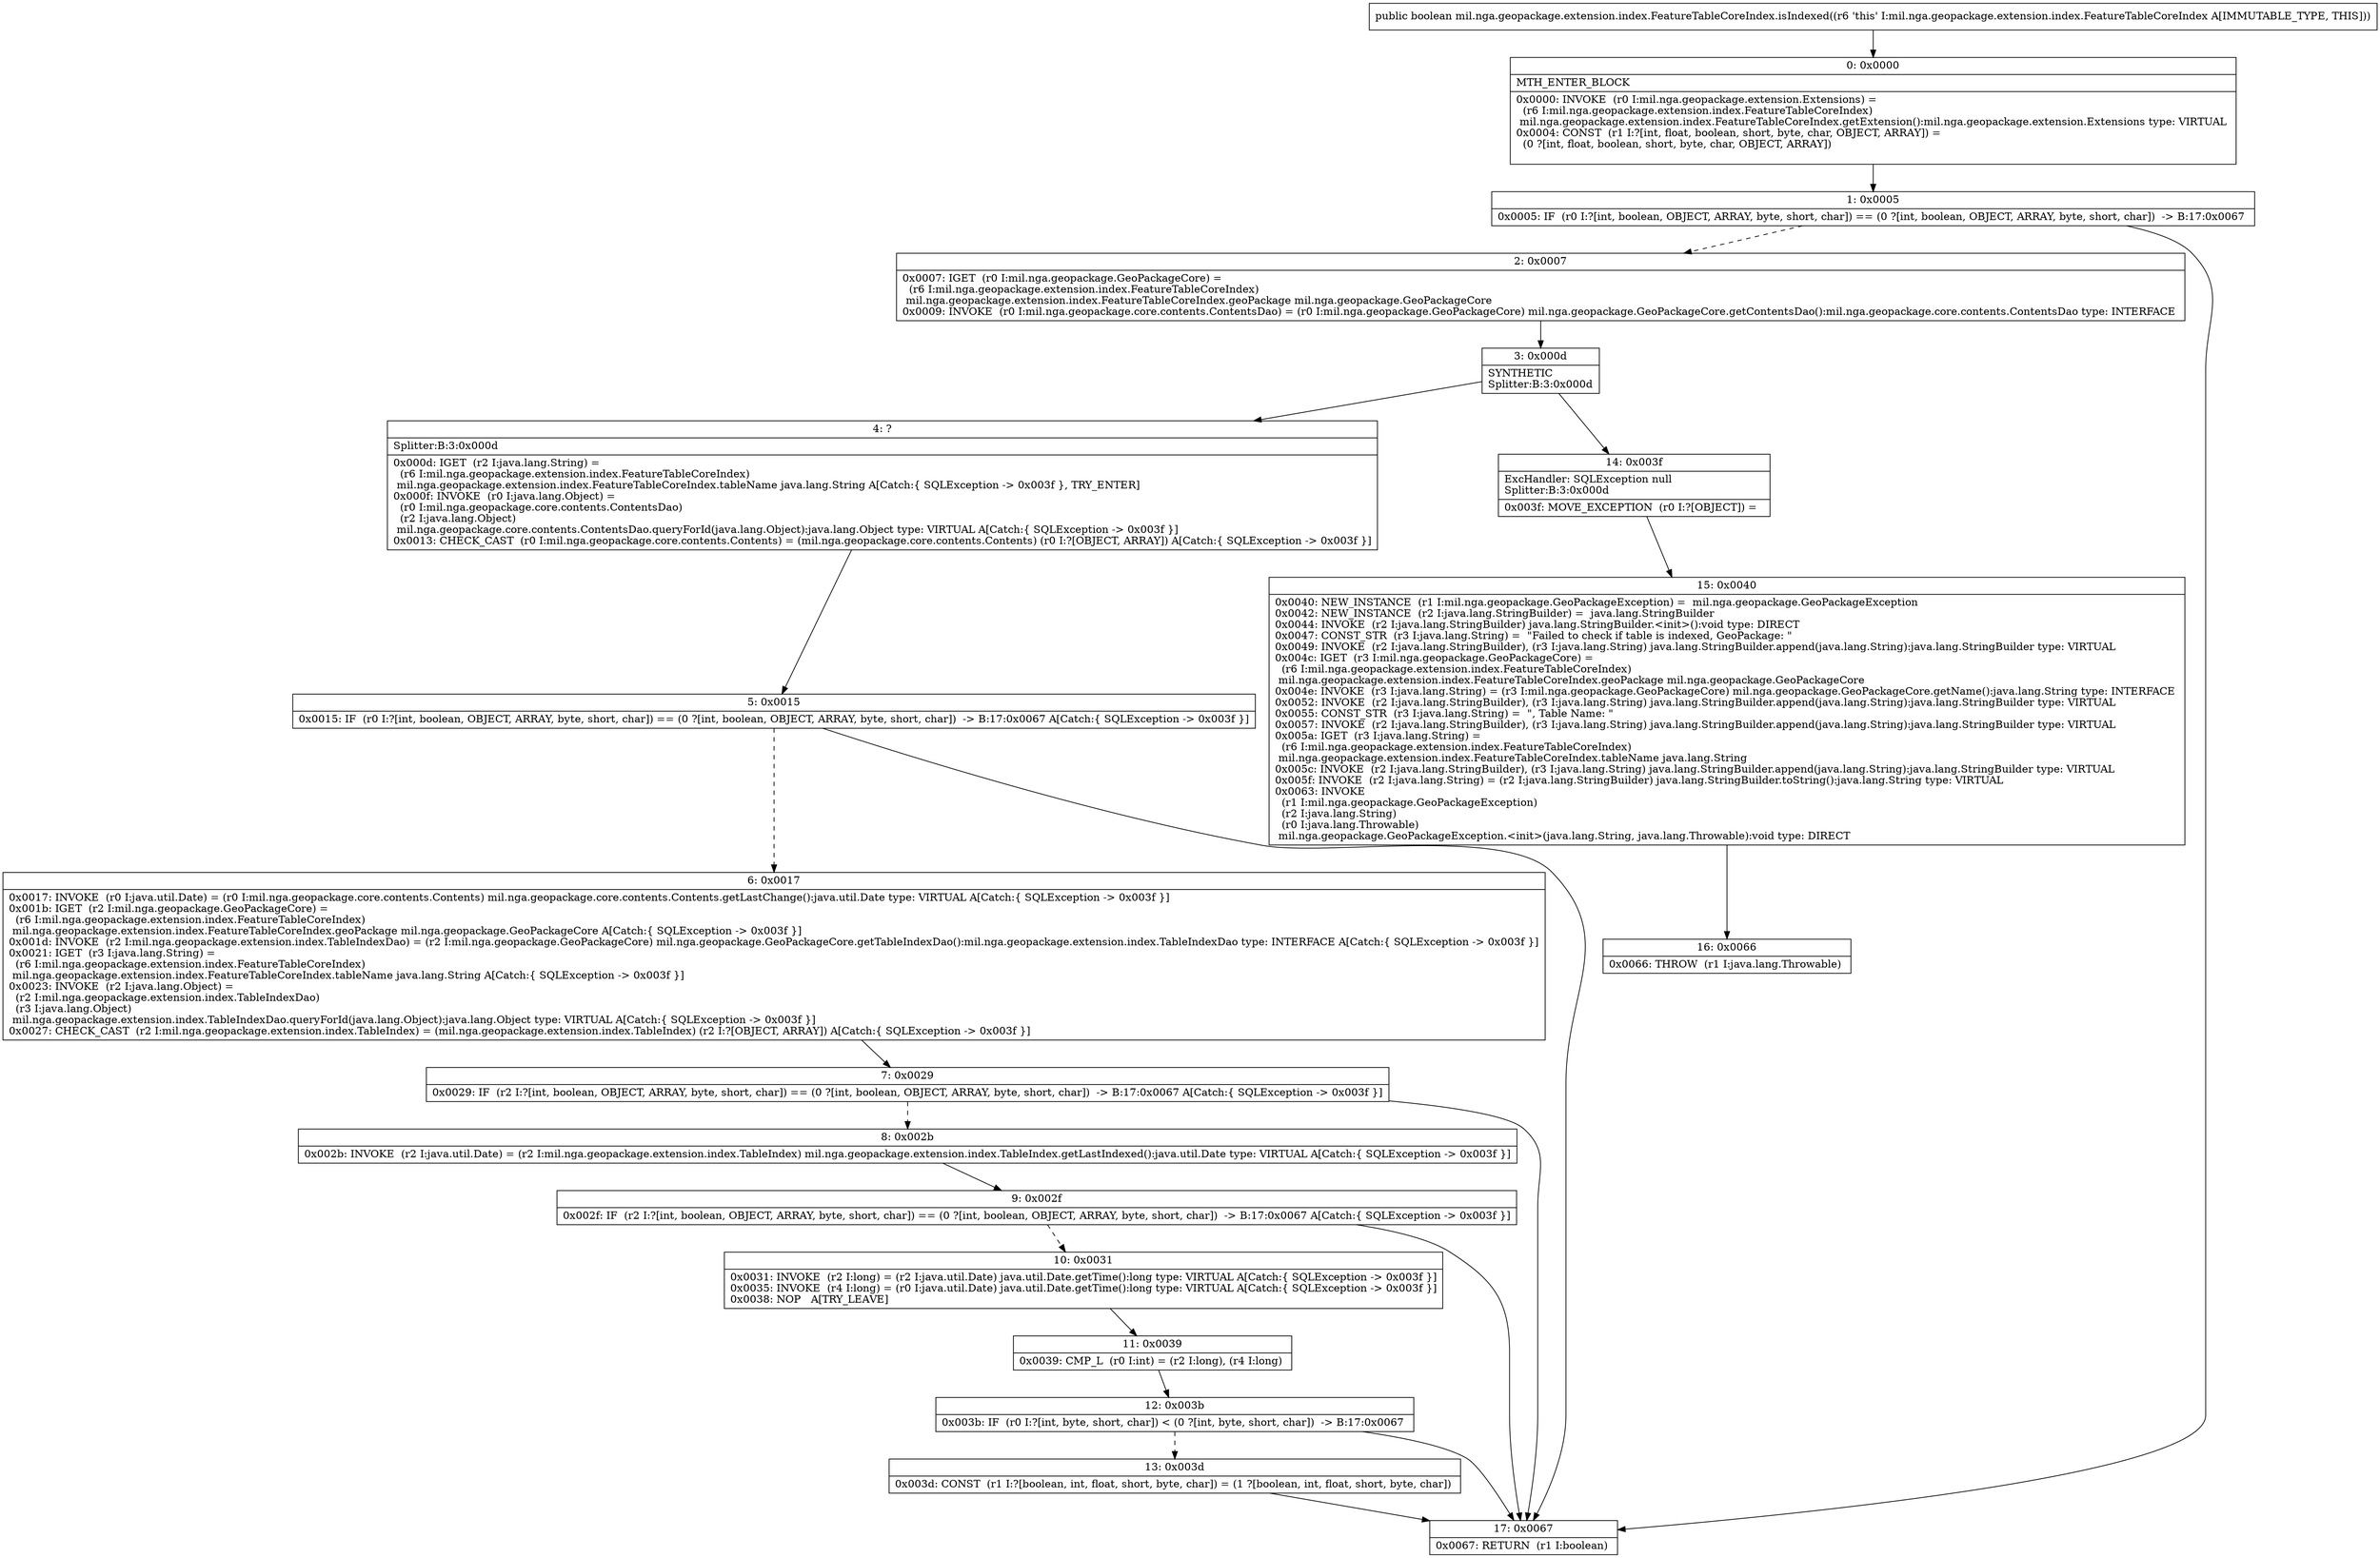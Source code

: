 digraph "CFG formil.nga.geopackage.extension.index.FeatureTableCoreIndex.isIndexed()Z" {
Node_0 [shape=record,label="{0\:\ 0x0000|MTH_ENTER_BLOCK\l|0x0000: INVOKE  (r0 I:mil.nga.geopackage.extension.Extensions) = \l  (r6 I:mil.nga.geopackage.extension.index.FeatureTableCoreIndex)\l mil.nga.geopackage.extension.index.FeatureTableCoreIndex.getExtension():mil.nga.geopackage.extension.Extensions type: VIRTUAL \l0x0004: CONST  (r1 I:?[int, float, boolean, short, byte, char, OBJECT, ARRAY]) = \l  (0 ?[int, float, boolean, short, byte, char, OBJECT, ARRAY])\l \l}"];
Node_1 [shape=record,label="{1\:\ 0x0005|0x0005: IF  (r0 I:?[int, boolean, OBJECT, ARRAY, byte, short, char]) == (0 ?[int, boolean, OBJECT, ARRAY, byte, short, char])  \-\> B:17:0x0067 \l}"];
Node_2 [shape=record,label="{2\:\ 0x0007|0x0007: IGET  (r0 I:mil.nga.geopackage.GeoPackageCore) = \l  (r6 I:mil.nga.geopackage.extension.index.FeatureTableCoreIndex)\l mil.nga.geopackage.extension.index.FeatureTableCoreIndex.geoPackage mil.nga.geopackage.GeoPackageCore \l0x0009: INVOKE  (r0 I:mil.nga.geopackage.core.contents.ContentsDao) = (r0 I:mil.nga.geopackage.GeoPackageCore) mil.nga.geopackage.GeoPackageCore.getContentsDao():mil.nga.geopackage.core.contents.ContentsDao type: INTERFACE \l}"];
Node_3 [shape=record,label="{3\:\ 0x000d|SYNTHETIC\lSplitter:B:3:0x000d\l}"];
Node_4 [shape=record,label="{4\:\ ?|Splitter:B:3:0x000d\l|0x000d: IGET  (r2 I:java.lang.String) = \l  (r6 I:mil.nga.geopackage.extension.index.FeatureTableCoreIndex)\l mil.nga.geopackage.extension.index.FeatureTableCoreIndex.tableName java.lang.String A[Catch:\{ SQLException \-\> 0x003f \}, TRY_ENTER]\l0x000f: INVOKE  (r0 I:java.lang.Object) = \l  (r0 I:mil.nga.geopackage.core.contents.ContentsDao)\l  (r2 I:java.lang.Object)\l mil.nga.geopackage.core.contents.ContentsDao.queryForId(java.lang.Object):java.lang.Object type: VIRTUAL A[Catch:\{ SQLException \-\> 0x003f \}]\l0x0013: CHECK_CAST  (r0 I:mil.nga.geopackage.core.contents.Contents) = (mil.nga.geopackage.core.contents.Contents) (r0 I:?[OBJECT, ARRAY]) A[Catch:\{ SQLException \-\> 0x003f \}]\l}"];
Node_5 [shape=record,label="{5\:\ 0x0015|0x0015: IF  (r0 I:?[int, boolean, OBJECT, ARRAY, byte, short, char]) == (0 ?[int, boolean, OBJECT, ARRAY, byte, short, char])  \-\> B:17:0x0067 A[Catch:\{ SQLException \-\> 0x003f \}]\l}"];
Node_6 [shape=record,label="{6\:\ 0x0017|0x0017: INVOKE  (r0 I:java.util.Date) = (r0 I:mil.nga.geopackage.core.contents.Contents) mil.nga.geopackage.core.contents.Contents.getLastChange():java.util.Date type: VIRTUAL A[Catch:\{ SQLException \-\> 0x003f \}]\l0x001b: IGET  (r2 I:mil.nga.geopackage.GeoPackageCore) = \l  (r6 I:mil.nga.geopackage.extension.index.FeatureTableCoreIndex)\l mil.nga.geopackage.extension.index.FeatureTableCoreIndex.geoPackage mil.nga.geopackage.GeoPackageCore A[Catch:\{ SQLException \-\> 0x003f \}]\l0x001d: INVOKE  (r2 I:mil.nga.geopackage.extension.index.TableIndexDao) = (r2 I:mil.nga.geopackage.GeoPackageCore) mil.nga.geopackage.GeoPackageCore.getTableIndexDao():mil.nga.geopackage.extension.index.TableIndexDao type: INTERFACE A[Catch:\{ SQLException \-\> 0x003f \}]\l0x0021: IGET  (r3 I:java.lang.String) = \l  (r6 I:mil.nga.geopackage.extension.index.FeatureTableCoreIndex)\l mil.nga.geopackage.extension.index.FeatureTableCoreIndex.tableName java.lang.String A[Catch:\{ SQLException \-\> 0x003f \}]\l0x0023: INVOKE  (r2 I:java.lang.Object) = \l  (r2 I:mil.nga.geopackage.extension.index.TableIndexDao)\l  (r3 I:java.lang.Object)\l mil.nga.geopackage.extension.index.TableIndexDao.queryForId(java.lang.Object):java.lang.Object type: VIRTUAL A[Catch:\{ SQLException \-\> 0x003f \}]\l0x0027: CHECK_CAST  (r2 I:mil.nga.geopackage.extension.index.TableIndex) = (mil.nga.geopackage.extension.index.TableIndex) (r2 I:?[OBJECT, ARRAY]) A[Catch:\{ SQLException \-\> 0x003f \}]\l}"];
Node_7 [shape=record,label="{7\:\ 0x0029|0x0029: IF  (r2 I:?[int, boolean, OBJECT, ARRAY, byte, short, char]) == (0 ?[int, boolean, OBJECT, ARRAY, byte, short, char])  \-\> B:17:0x0067 A[Catch:\{ SQLException \-\> 0x003f \}]\l}"];
Node_8 [shape=record,label="{8\:\ 0x002b|0x002b: INVOKE  (r2 I:java.util.Date) = (r2 I:mil.nga.geopackage.extension.index.TableIndex) mil.nga.geopackage.extension.index.TableIndex.getLastIndexed():java.util.Date type: VIRTUAL A[Catch:\{ SQLException \-\> 0x003f \}]\l}"];
Node_9 [shape=record,label="{9\:\ 0x002f|0x002f: IF  (r2 I:?[int, boolean, OBJECT, ARRAY, byte, short, char]) == (0 ?[int, boolean, OBJECT, ARRAY, byte, short, char])  \-\> B:17:0x0067 A[Catch:\{ SQLException \-\> 0x003f \}]\l}"];
Node_10 [shape=record,label="{10\:\ 0x0031|0x0031: INVOKE  (r2 I:long) = (r2 I:java.util.Date) java.util.Date.getTime():long type: VIRTUAL A[Catch:\{ SQLException \-\> 0x003f \}]\l0x0035: INVOKE  (r4 I:long) = (r0 I:java.util.Date) java.util.Date.getTime():long type: VIRTUAL A[Catch:\{ SQLException \-\> 0x003f \}]\l0x0038: NOP   A[TRY_LEAVE]\l}"];
Node_11 [shape=record,label="{11\:\ 0x0039|0x0039: CMP_L  (r0 I:int) = (r2 I:long), (r4 I:long) \l}"];
Node_12 [shape=record,label="{12\:\ 0x003b|0x003b: IF  (r0 I:?[int, byte, short, char]) \< (0 ?[int, byte, short, char])  \-\> B:17:0x0067 \l}"];
Node_13 [shape=record,label="{13\:\ 0x003d|0x003d: CONST  (r1 I:?[boolean, int, float, short, byte, char]) = (1 ?[boolean, int, float, short, byte, char]) \l}"];
Node_14 [shape=record,label="{14\:\ 0x003f|ExcHandler: SQLException null\lSplitter:B:3:0x000d\l|0x003f: MOVE_EXCEPTION  (r0 I:?[OBJECT]) =  \l}"];
Node_15 [shape=record,label="{15\:\ 0x0040|0x0040: NEW_INSTANCE  (r1 I:mil.nga.geopackage.GeoPackageException) =  mil.nga.geopackage.GeoPackageException \l0x0042: NEW_INSTANCE  (r2 I:java.lang.StringBuilder) =  java.lang.StringBuilder \l0x0044: INVOKE  (r2 I:java.lang.StringBuilder) java.lang.StringBuilder.\<init\>():void type: DIRECT \l0x0047: CONST_STR  (r3 I:java.lang.String) =  \"Failed to check if table is indexed, GeoPackage: \" \l0x0049: INVOKE  (r2 I:java.lang.StringBuilder), (r3 I:java.lang.String) java.lang.StringBuilder.append(java.lang.String):java.lang.StringBuilder type: VIRTUAL \l0x004c: IGET  (r3 I:mil.nga.geopackage.GeoPackageCore) = \l  (r6 I:mil.nga.geopackage.extension.index.FeatureTableCoreIndex)\l mil.nga.geopackage.extension.index.FeatureTableCoreIndex.geoPackage mil.nga.geopackage.GeoPackageCore \l0x004e: INVOKE  (r3 I:java.lang.String) = (r3 I:mil.nga.geopackage.GeoPackageCore) mil.nga.geopackage.GeoPackageCore.getName():java.lang.String type: INTERFACE \l0x0052: INVOKE  (r2 I:java.lang.StringBuilder), (r3 I:java.lang.String) java.lang.StringBuilder.append(java.lang.String):java.lang.StringBuilder type: VIRTUAL \l0x0055: CONST_STR  (r3 I:java.lang.String) =  \", Table Name: \" \l0x0057: INVOKE  (r2 I:java.lang.StringBuilder), (r3 I:java.lang.String) java.lang.StringBuilder.append(java.lang.String):java.lang.StringBuilder type: VIRTUAL \l0x005a: IGET  (r3 I:java.lang.String) = \l  (r6 I:mil.nga.geopackage.extension.index.FeatureTableCoreIndex)\l mil.nga.geopackage.extension.index.FeatureTableCoreIndex.tableName java.lang.String \l0x005c: INVOKE  (r2 I:java.lang.StringBuilder), (r3 I:java.lang.String) java.lang.StringBuilder.append(java.lang.String):java.lang.StringBuilder type: VIRTUAL \l0x005f: INVOKE  (r2 I:java.lang.String) = (r2 I:java.lang.StringBuilder) java.lang.StringBuilder.toString():java.lang.String type: VIRTUAL \l0x0063: INVOKE  \l  (r1 I:mil.nga.geopackage.GeoPackageException)\l  (r2 I:java.lang.String)\l  (r0 I:java.lang.Throwable)\l mil.nga.geopackage.GeoPackageException.\<init\>(java.lang.String, java.lang.Throwable):void type: DIRECT \l}"];
Node_16 [shape=record,label="{16\:\ 0x0066|0x0066: THROW  (r1 I:java.lang.Throwable) \l}"];
Node_17 [shape=record,label="{17\:\ 0x0067|0x0067: RETURN  (r1 I:boolean) \l}"];
MethodNode[shape=record,label="{public boolean mil.nga.geopackage.extension.index.FeatureTableCoreIndex.isIndexed((r6 'this' I:mil.nga.geopackage.extension.index.FeatureTableCoreIndex A[IMMUTABLE_TYPE, THIS])) }"];
MethodNode -> Node_0;
Node_0 -> Node_1;
Node_1 -> Node_2[style=dashed];
Node_1 -> Node_17;
Node_2 -> Node_3;
Node_3 -> Node_4;
Node_3 -> Node_14;
Node_4 -> Node_5;
Node_5 -> Node_6[style=dashed];
Node_5 -> Node_17;
Node_6 -> Node_7;
Node_7 -> Node_8[style=dashed];
Node_7 -> Node_17;
Node_8 -> Node_9;
Node_9 -> Node_10[style=dashed];
Node_9 -> Node_17;
Node_10 -> Node_11;
Node_11 -> Node_12;
Node_12 -> Node_13[style=dashed];
Node_12 -> Node_17;
Node_13 -> Node_17;
Node_14 -> Node_15;
Node_15 -> Node_16;
}

